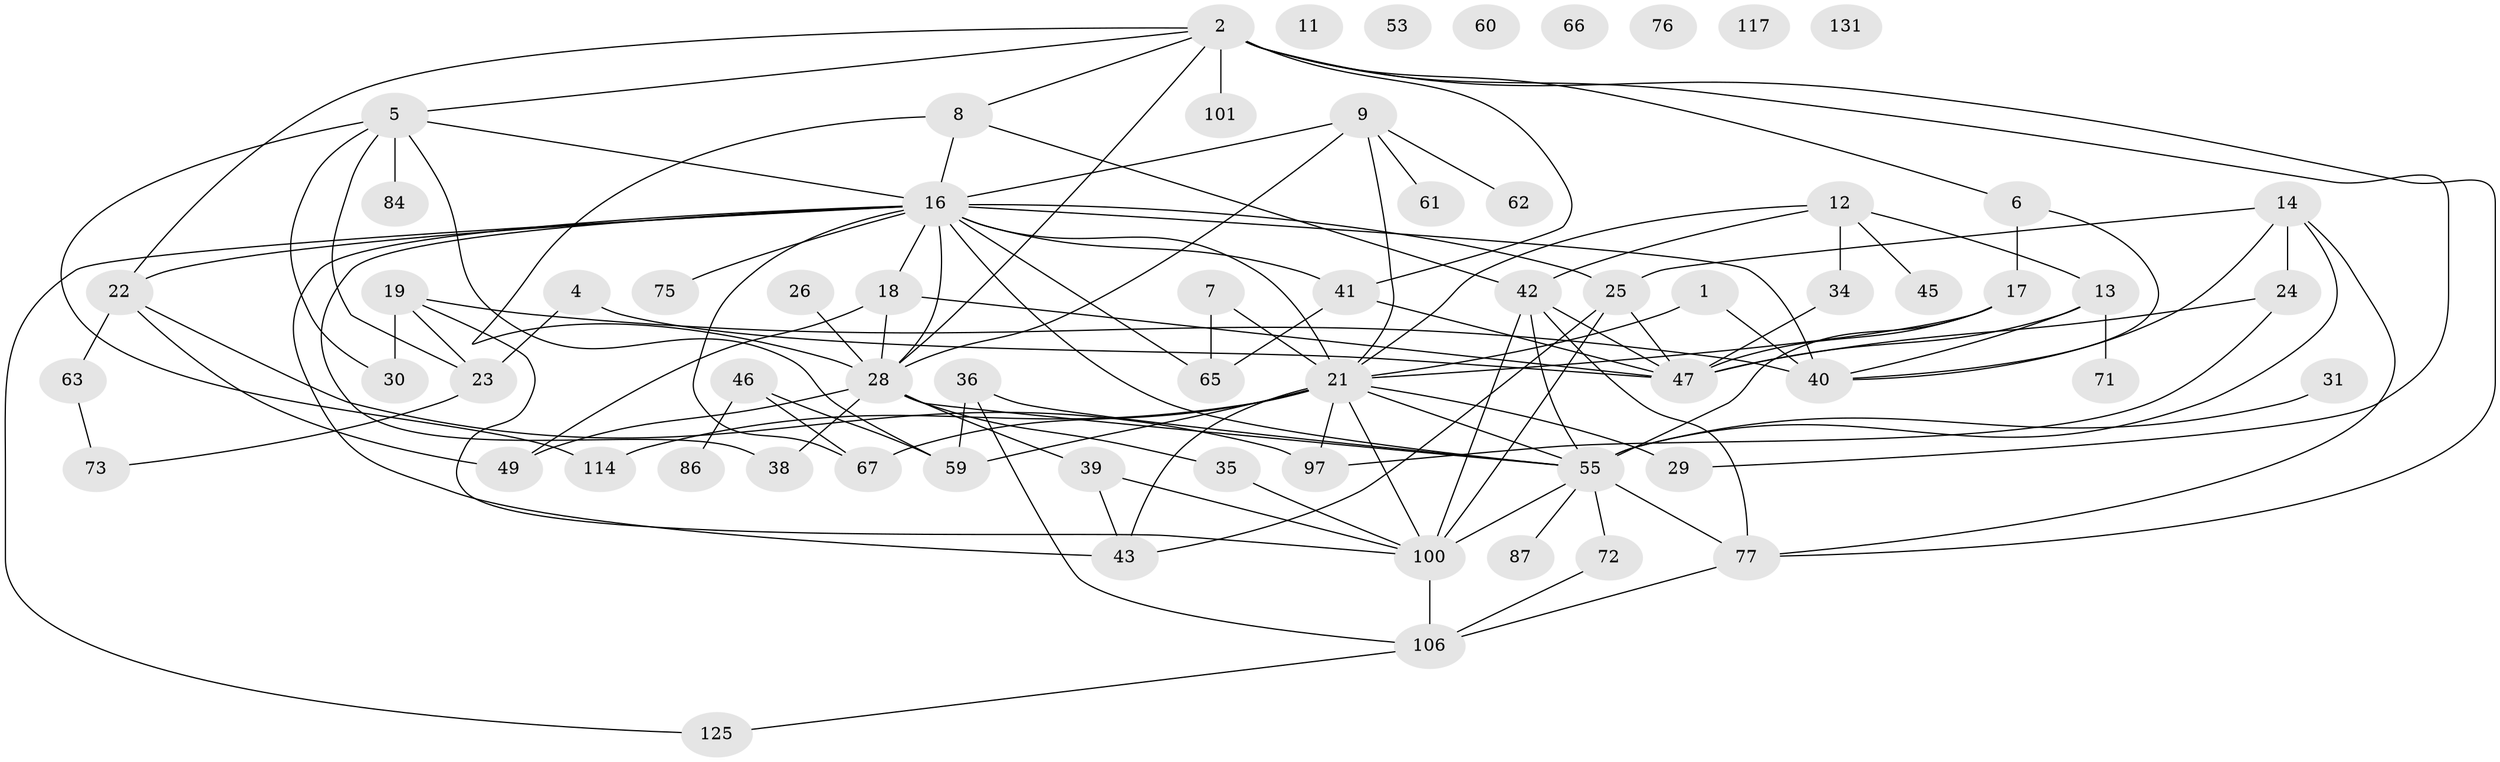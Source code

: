 // original degree distribution, {2: 0.24812030075187969, 4: 0.18045112781954886, 3: 0.23308270676691728, 5: 0.06015037593984962, 0: 0.05263157894736842, 1: 0.14285714285714285, 8: 0.007518796992481203, 6: 0.045112781954887216, 9: 0.007518796992481203, 7: 0.022556390977443608}
// Generated by graph-tools (version 1.1) at 2025/16/03/04/25 18:16:31]
// undirected, 66 vertices, 117 edges
graph export_dot {
graph [start="1"]
  node [color=gray90,style=filled];
  1 [super="+3"];
  2 [super="+33+118+109"];
  4;
  5 [super="+58+15"];
  6 [super="+37"];
  7 [super="+20"];
  8 [super="+10+103+89"];
  9;
  11;
  12 [super="+85"];
  13 [super="+51+56"];
  14 [super="+64"];
  16 [super="+82+83"];
  17 [super="+112"];
  18 [super="+107"];
  19 [super="+90"];
  21 [super="+98+32"];
  22 [super="+92"];
  23 [super="+50"];
  24 [super="+27"];
  25 [super="+78"];
  26;
  28 [super="+133+48+44"];
  29;
  30;
  31;
  34;
  35;
  36 [super="+80"];
  38;
  39 [super="+54"];
  40 [super="+81+91"];
  41 [super="+111"];
  42 [super="+123+52"];
  43 [super="+99"];
  45;
  46;
  47 [super="+70+68+79"];
  49 [super="+96"];
  53;
  55 [super="+57"];
  59 [super="+88"];
  60;
  61;
  62;
  63;
  65;
  66;
  67;
  71 [super="+74"];
  72;
  73;
  75;
  76;
  77;
  84;
  86;
  87;
  97;
  100 [super="+126+102"];
  101;
  106;
  114;
  117;
  125 [super="+129"];
  131;
  1 -- 21;
  1 -- 40;
  2 -- 22;
  2 -- 28;
  2 -- 77;
  2 -- 6;
  2 -- 29;
  2 -- 5;
  2 -- 41;
  2 -- 101;
  2 -- 8;
  4 -- 23;
  4 -- 47;
  5 -- 114;
  5 -- 84 [weight=2];
  5 -- 23;
  5 -- 59;
  5 -- 30;
  5 -- 16;
  6 -- 17;
  6 -- 40;
  7 -- 65;
  7 -- 21;
  8 -- 42;
  8 -- 16;
  8 -- 28;
  9 -- 61;
  9 -- 62;
  9 -- 28;
  9 -- 21;
  9 -- 16;
  12 -- 34;
  12 -- 21;
  12 -- 42;
  12 -- 45;
  12 -- 13;
  13 -- 71;
  13 -- 40;
  13 -- 47;
  14 -- 25;
  14 -- 40;
  14 -- 24;
  14 -- 77;
  14 -- 55;
  16 -- 125;
  16 -- 65;
  16 -- 28 [weight=2];
  16 -- 25;
  16 -- 55 [weight=3];
  16 -- 67;
  16 -- 38;
  16 -- 41;
  16 -- 75;
  16 -- 43;
  16 -- 40;
  16 -- 21;
  16 -- 22;
  16 -- 18;
  17 -- 47;
  17 -- 21;
  17 -- 55;
  18 -- 28 [weight=2];
  18 -- 47;
  18 -- 49;
  19 -- 23;
  19 -- 40 [weight=2];
  19 -- 100;
  19 -- 30;
  21 -- 97;
  21 -- 114;
  21 -- 29 [weight=2];
  21 -- 67;
  21 -- 100 [weight=2];
  21 -- 43;
  21 -- 59;
  21 -- 55 [weight=2];
  22 -- 97;
  22 -- 63;
  22 -- 49;
  23 -- 73;
  24 -- 97;
  24 -- 47;
  25 -- 100;
  25 -- 43;
  25 -- 47;
  26 -- 28;
  28 -- 38;
  28 -- 49;
  28 -- 55;
  28 -- 35;
  28 -- 39;
  31 -- 55;
  34 -- 47;
  35 -- 100;
  36 -- 106;
  36 -- 59;
  36 -- 55;
  39 -- 43;
  39 -- 100;
  41 -- 65;
  41 -- 47;
  42 -- 100;
  42 -- 77;
  42 -- 47;
  42 -- 55;
  46 -- 67;
  46 -- 86;
  46 -- 59;
  55 -- 77;
  55 -- 100;
  55 -- 72;
  55 -- 87;
  63 -- 73;
  72 -- 106;
  77 -- 106;
  100 -- 106;
  106 -- 125;
}
